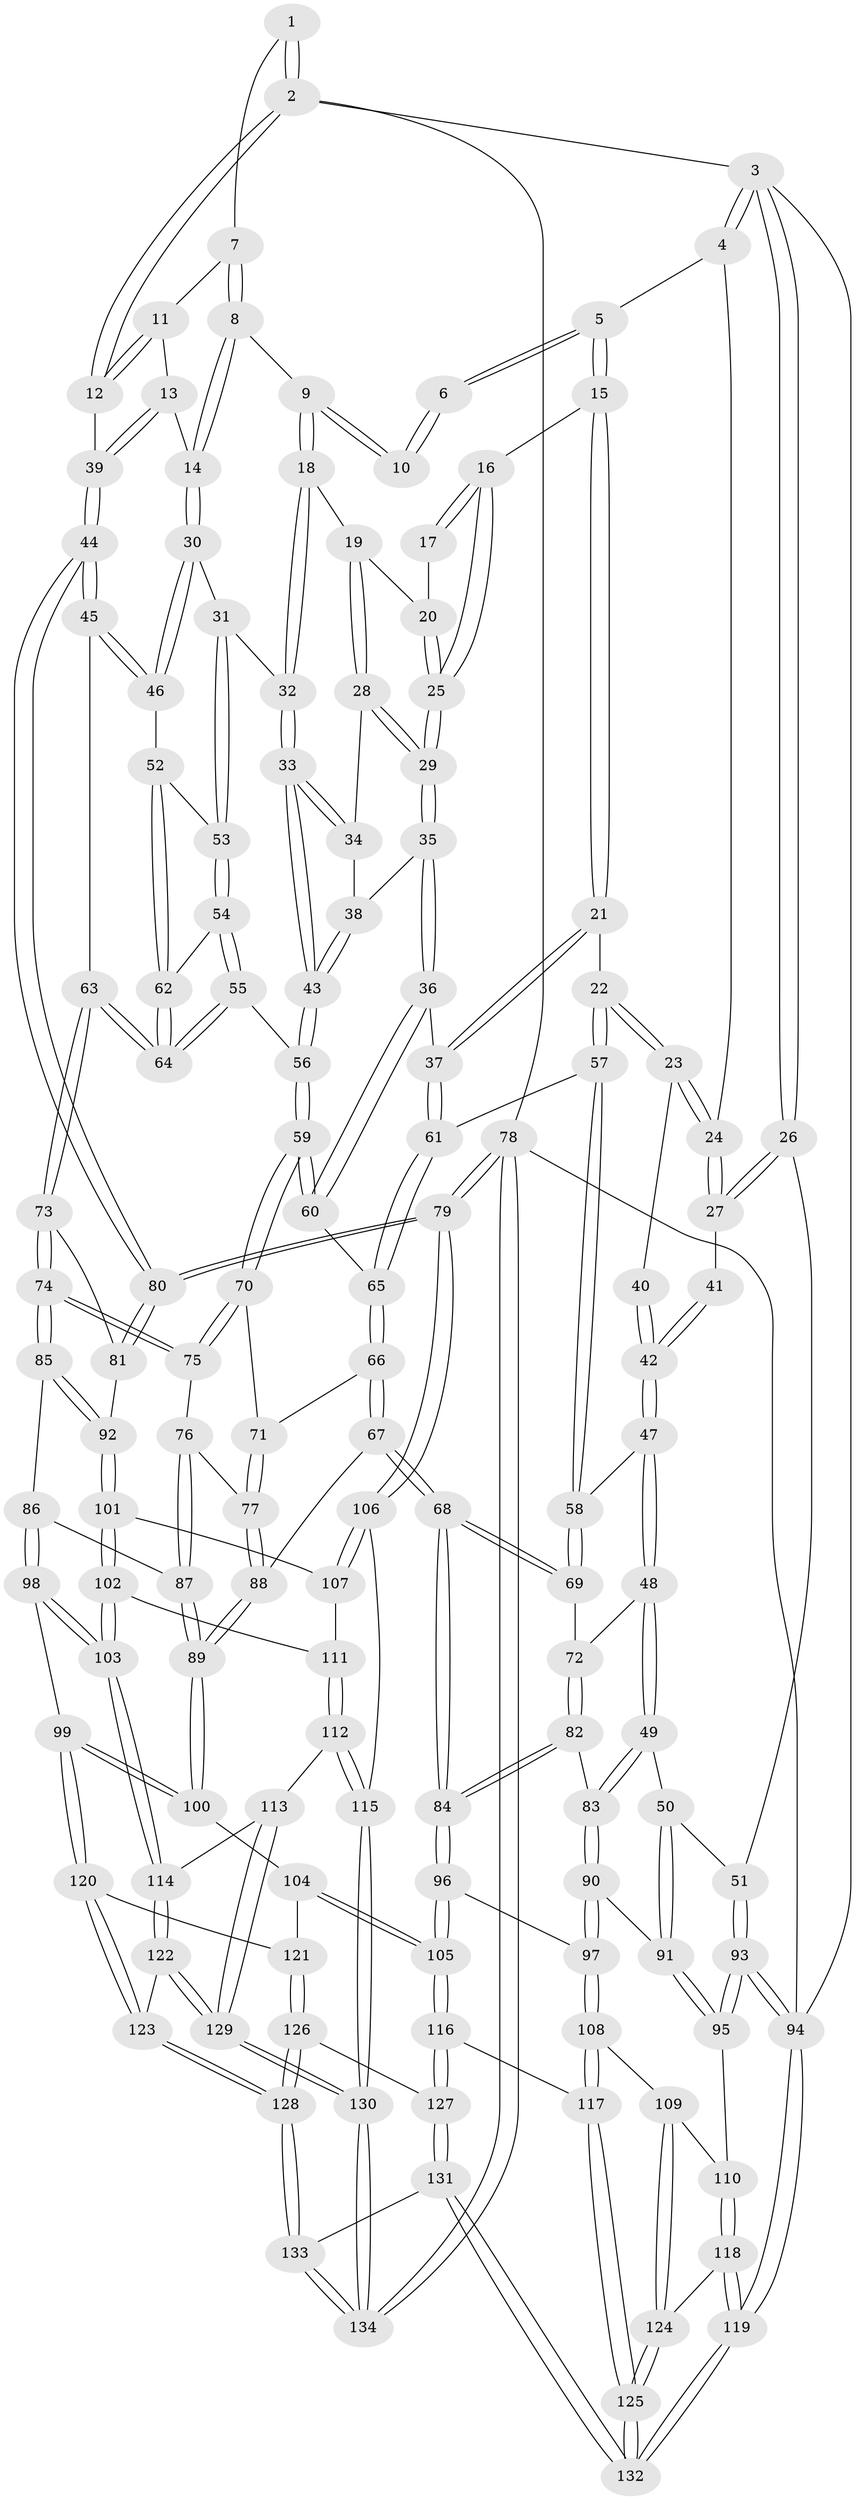 // Generated by graph-tools (version 1.1) at 2025/11/02/27/25 16:11:56]
// undirected, 134 vertices, 332 edges
graph export_dot {
graph [start="1"]
  node [color=gray90,style=filled];
  1 [pos="+0.7723783648234522+0"];
  2 [pos="+1+0"];
  3 [pos="+0+0"];
  4 [pos="+0.3255570687980102+0"];
  5 [pos="+0.35294865782290197+0"];
  6 [pos="+0.7062706782981788+0"];
  7 [pos="+0.8515086768343884+0.02608350112708532"];
  8 [pos="+0.814144368555553+0.11904881918029099"];
  9 [pos="+0.7268078421351891+0.08755963239829598"];
  10 [pos="+0.6900719498746587+0"];
  11 [pos="+0.8821473853575796+0.0527355918720928"];
  12 [pos="+1+0"];
  13 [pos="+0.9182992727867637+0.13478621180032835"];
  14 [pos="+0.8473538522402716+0.17234204613656098"];
  15 [pos="+0.47380839491304205+0.09755493948510395"];
  16 [pos="+0.5292792392210582+0.11624351681315878"];
  17 [pos="+0.6873046301222531+0"];
  18 [pos="+0.7060971965688919+0.12994783158264184"];
  19 [pos="+0.6489344651965501+0.12552178585578821"];
  20 [pos="+0.6265204037045508+0.09113661186797672"];
  21 [pos="+0.4458691256738082+0.13542838978123645"];
  22 [pos="+0.32820919577510943+0.1906768120040368"];
  23 [pos="+0.3201543936577675+0.18367470632052213"];
  24 [pos="+0.2682474054256797+0"];
  25 [pos="+0.5412450174039052+0.12704678196610353"];
  26 [pos="+0+0.2347042533077122"];
  27 [pos="+0.11903175316964072+0.14579387681715164"];
  28 [pos="+0.6050975562228516+0.15616972697097775"];
  29 [pos="+0.5438381083932455+0.13108032440445672"];
  30 [pos="+0.8468288883516941+0.173902169633626"];
  31 [pos="+0.7090162084711604+0.2012239744630255"];
  32 [pos="+0.7087071264324588+0.20110221377522863"];
  33 [pos="+0.6835814830165311+0.2154698867708038"];
  34 [pos="+0.6083057072350972+0.16102205798804145"];
  35 [pos="+0.5431602143646499+0.23104282917069005"];
  36 [pos="+0.5208805250095819+0.26618824701513427"];
  37 [pos="+0.4752431595778985+0.2580455473444804"];
  38 [pos="+0.5968591774848012+0.22466037896509025"];
  39 [pos="+1+0.12707534373573887"];
  40 [pos="+0.2664208927834844+0.18956667834924362"];
  41 [pos="+0.17431206930801313+0.17531107489673403"];
  42 [pos="+0.21096727706349297+0.2736618680531383"];
  43 [pos="+0.6592883278597641+0.247528025652082"];
  44 [pos="+1+0.35996626184863534"];
  45 [pos="+1+0.3569286881429891"];
  46 [pos="+0.8576560847355086+0.2480736534393368"];
  47 [pos="+0.20989877286305642+0.34400572929209344"];
  48 [pos="+0.09357827301197925+0.3990437860333178"];
  49 [pos="+0+0.3716185915265391"];
  50 [pos="+0+0.36176616647896453"];
  51 [pos="+0+0.32727712867616576"];
  52 [pos="+0.8064576386580291+0.2777510175733702"];
  53 [pos="+0.759723111779564+0.2646217121687276"];
  54 [pos="+0.6959407850297604+0.3449919986817328"];
  55 [pos="+0.6650084492093494+0.37294257174939777"];
  56 [pos="+0.6377249980293032+0.3706703442643809"];
  57 [pos="+0.3475566852749309+0.2862310057152686"];
  58 [pos="+0.2923500365936119+0.3367410164429922"];
  59 [pos="+0.6064143347261782+0.38557537576920475"];
  60 [pos="+0.5554078382194569+0.32497265751211807"];
  61 [pos="+0.38661678689351175+0.29696627439775647"];
  62 [pos="+0.8008463524558216+0.3052601351579441"];
  63 [pos="+0.8168764963607353+0.44454686680773314"];
  64 [pos="+0.8104562377344965+0.4386234993463679"];
  65 [pos="+0.42057252092312875+0.34948123066511827"];
  66 [pos="+0.46643426048770115+0.4762670460597743"];
  67 [pos="+0.4070490791434727+0.5513153278759739"];
  68 [pos="+0.4015747750100899+0.5538626762158526"];
  69 [pos="+0.3494657357413384+0.49055053154530043"];
  70 [pos="+0.5936735840695535+0.4081849482673817"];
  71 [pos="+0.5767217007882206+0.4238305538233903"];
  72 [pos="+0.11866222245992576+0.4281536255629353"];
  73 [pos="+0.8055362962209298+0.5263399534315377"];
  74 [pos="+0.79881659839651+0.544173113908991"];
  75 [pos="+0.6975775404455968+0.5341192944054035"];
  76 [pos="+0.6718886323012295+0.5531406898628238"];
  77 [pos="+0.6120477597299873+0.5587173386773423"];
  78 [pos="+1+1"];
  79 [pos="+1+0.8548152411603132"];
  80 [pos="+1+0.4294073707486832"];
  81 [pos="+1+0.5387833241674138"];
  82 [pos="+0.16986438726062494+0.5282090667622067"];
  83 [pos="+0.11976530864648954+0.6218079769607282"];
  84 [pos="+0.34204327034971393+0.6412586405176619"];
  85 [pos="+0.8003292102675734+0.5546248591864401"];
  86 [pos="+0.7685682757245613+0.6106314234329113"];
  87 [pos="+0.6638716093450123+0.6161413634102746"];
  88 [pos="+0.5741578696330207+0.6260399947364703"];
  89 [pos="+0.6034270328297753+0.6685888730361683"];
  90 [pos="+0.10735169864140742+0.6588516963461128"];
  91 [pos="+0.08801980130201598+0.6602163164839768"];
  92 [pos="+0.9111937874069009+0.646165264444492"];
  93 [pos="+0+0.7134255438997866"];
  94 [pos="+0+1"];
  95 [pos="+0+0.7311246536548754"];
  96 [pos="+0.33599355153485355+0.6709506034134943"];
  97 [pos="+0.22379664679899888+0.7263597814035057"];
  98 [pos="+0.7343967068397248+0.7594122437198454"];
  99 [pos="+0.7273778847278703+0.7609749383778845"];
  100 [pos="+0.6188602690200189+0.7373297361008049"];
  101 [pos="+0.9136700744141661+0.6703366694384718"];
  102 [pos="+0.8653199916861746+0.7223680048703496"];
  103 [pos="+0.7846489310235248+0.7776531468822391"];
  104 [pos="+0.5820093012545484+0.7646200296821273"];
  105 [pos="+0.42005277786698114+0.7898035809991081"];
  106 [pos="+1+0.8441907036444233"];
  107 [pos="+0.9478597351670573+0.6954228522200714"];
  108 [pos="+0.1818095109572274+0.8060917120858059"];
  109 [pos="+0.1355920475785848+0.8244174377836753"];
  110 [pos="+0+0.7566221616331869"];
  111 [pos="+0.9250475600513814+0.7818703268665722"];
  112 [pos="+0.9588033765304365+0.8676049119204153"];
  113 [pos="+0.8950370636487456+0.8765801227352832"];
  114 [pos="+0.8297810298809639+0.8412552303198865"];
  115 [pos="+1+0.871500020155391"];
  116 [pos="+0.4115907706505169+0.8629548917919776"];
  117 [pos="+0.22977317321798035+0.8829918020475352"];
  118 [pos="+0.05267611580109711+0.9406212531404586"];
  119 [pos="+0+1"];
  120 [pos="+0.6930414285182931+0.8798571033437289"];
  121 [pos="+0.5926190192438728+0.8692812380831445"];
  122 [pos="+0.755156973866316+0.9491250297952224"];
  123 [pos="+0.6939422746408362+0.9050210014775418"];
  124 [pos="+0.10370061946201305+0.8833939412420782"];
  125 [pos="+0.2286938264329891+0.9842780157151723"];
  126 [pos="+0.5831764416664743+0.9097601060051856"];
  127 [pos="+0.4156527833753713+0.8846303733495797"];
  128 [pos="+0.6088203221067136+0.9712932161265294"];
  129 [pos="+0.8028818880172162+1"];
  130 [pos="+0.8015982321506412+1"];
  131 [pos="+0.3849942959391963+1"];
  132 [pos="+0.27204065064415106+1"];
  133 [pos="+0.5767111558522722+1"];
  134 [pos="+0.7957579358183281+1"];
  1 -- 2;
  1 -- 2;
  1 -- 7;
  2 -- 3;
  2 -- 12;
  2 -- 12;
  2 -- 78;
  3 -- 4;
  3 -- 4;
  3 -- 26;
  3 -- 26;
  3 -- 94;
  4 -- 5;
  4 -- 24;
  5 -- 6;
  5 -- 6;
  5 -- 15;
  5 -- 15;
  6 -- 10;
  6 -- 10;
  7 -- 8;
  7 -- 8;
  7 -- 11;
  8 -- 9;
  8 -- 14;
  8 -- 14;
  9 -- 10;
  9 -- 10;
  9 -- 18;
  9 -- 18;
  11 -- 12;
  11 -- 12;
  11 -- 13;
  12 -- 39;
  13 -- 14;
  13 -- 39;
  13 -- 39;
  14 -- 30;
  14 -- 30;
  15 -- 16;
  15 -- 21;
  15 -- 21;
  16 -- 17;
  16 -- 17;
  16 -- 25;
  16 -- 25;
  17 -- 20;
  18 -- 19;
  18 -- 32;
  18 -- 32;
  19 -- 20;
  19 -- 28;
  19 -- 28;
  20 -- 25;
  20 -- 25;
  21 -- 22;
  21 -- 37;
  21 -- 37;
  22 -- 23;
  22 -- 23;
  22 -- 57;
  22 -- 57;
  23 -- 24;
  23 -- 24;
  23 -- 40;
  24 -- 27;
  24 -- 27;
  25 -- 29;
  25 -- 29;
  26 -- 27;
  26 -- 27;
  26 -- 51;
  27 -- 41;
  28 -- 29;
  28 -- 29;
  28 -- 34;
  29 -- 35;
  29 -- 35;
  30 -- 31;
  30 -- 46;
  30 -- 46;
  31 -- 32;
  31 -- 53;
  31 -- 53;
  32 -- 33;
  32 -- 33;
  33 -- 34;
  33 -- 34;
  33 -- 43;
  33 -- 43;
  34 -- 38;
  35 -- 36;
  35 -- 36;
  35 -- 38;
  36 -- 37;
  36 -- 60;
  36 -- 60;
  37 -- 61;
  37 -- 61;
  38 -- 43;
  38 -- 43;
  39 -- 44;
  39 -- 44;
  40 -- 42;
  40 -- 42;
  41 -- 42;
  41 -- 42;
  42 -- 47;
  42 -- 47;
  43 -- 56;
  43 -- 56;
  44 -- 45;
  44 -- 45;
  44 -- 80;
  44 -- 80;
  45 -- 46;
  45 -- 46;
  45 -- 63;
  46 -- 52;
  47 -- 48;
  47 -- 48;
  47 -- 58;
  48 -- 49;
  48 -- 49;
  48 -- 72;
  49 -- 50;
  49 -- 83;
  49 -- 83;
  50 -- 51;
  50 -- 91;
  50 -- 91;
  51 -- 93;
  51 -- 93;
  52 -- 53;
  52 -- 62;
  52 -- 62;
  53 -- 54;
  53 -- 54;
  54 -- 55;
  54 -- 55;
  54 -- 62;
  55 -- 56;
  55 -- 64;
  55 -- 64;
  56 -- 59;
  56 -- 59;
  57 -- 58;
  57 -- 58;
  57 -- 61;
  58 -- 69;
  58 -- 69;
  59 -- 60;
  59 -- 60;
  59 -- 70;
  59 -- 70;
  60 -- 65;
  61 -- 65;
  61 -- 65;
  62 -- 64;
  62 -- 64;
  63 -- 64;
  63 -- 64;
  63 -- 73;
  63 -- 73;
  65 -- 66;
  65 -- 66;
  66 -- 67;
  66 -- 67;
  66 -- 71;
  67 -- 68;
  67 -- 68;
  67 -- 88;
  68 -- 69;
  68 -- 69;
  68 -- 84;
  68 -- 84;
  69 -- 72;
  70 -- 71;
  70 -- 75;
  70 -- 75;
  71 -- 77;
  71 -- 77;
  72 -- 82;
  72 -- 82;
  73 -- 74;
  73 -- 74;
  73 -- 81;
  74 -- 75;
  74 -- 75;
  74 -- 85;
  74 -- 85;
  75 -- 76;
  76 -- 77;
  76 -- 87;
  76 -- 87;
  77 -- 88;
  77 -- 88;
  78 -- 79;
  78 -- 79;
  78 -- 134;
  78 -- 134;
  78 -- 94;
  79 -- 80;
  79 -- 80;
  79 -- 106;
  79 -- 106;
  80 -- 81;
  80 -- 81;
  81 -- 92;
  82 -- 83;
  82 -- 84;
  82 -- 84;
  83 -- 90;
  83 -- 90;
  84 -- 96;
  84 -- 96;
  85 -- 86;
  85 -- 92;
  85 -- 92;
  86 -- 87;
  86 -- 98;
  86 -- 98;
  87 -- 89;
  87 -- 89;
  88 -- 89;
  88 -- 89;
  89 -- 100;
  89 -- 100;
  90 -- 91;
  90 -- 97;
  90 -- 97;
  91 -- 95;
  91 -- 95;
  92 -- 101;
  92 -- 101;
  93 -- 94;
  93 -- 94;
  93 -- 95;
  93 -- 95;
  94 -- 119;
  94 -- 119;
  95 -- 110;
  96 -- 97;
  96 -- 105;
  96 -- 105;
  97 -- 108;
  97 -- 108;
  98 -- 99;
  98 -- 103;
  98 -- 103;
  99 -- 100;
  99 -- 100;
  99 -- 120;
  99 -- 120;
  100 -- 104;
  101 -- 102;
  101 -- 102;
  101 -- 107;
  102 -- 103;
  102 -- 103;
  102 -- 111;
  103 -- 114;
  103 -- 114;
  104 -- 105;
  104 -- 105;
  104 -- 121;
  105 -- 116;
  105 -- 116;
  106 -- 107;
  106 -- 107;
  106 -- 115;
  107 -- 111;
  108 -- 109;
  108 -- 117;
  108 -- 117;
  109 -- 110;
  109 -- 124;
  109 -- 124;
  110 -- 118;
  110 -- 118;
  111 -- 112;
  111 -- 112;
  112 -- 113;
  112 -- 115;
  112 -- 115;
  113 -- 114;
  113 -- 129;
  113 -- 129;
  114 -- 122;
  114 -- 122;
  115 -- 130;
  115 -- 130;
  116 -- 117;
  116 -- 127;
  116 -- 127;
  117 -- 125;
  117 -- 125;
  118 -- 119;
  118 -- 119;
  118 -- 124;
  119 -- 132;
  119 -- 132;
  120 -- 121;
  120 -- 123;
  120 -- 123;
  121 -- 126;
  121 -- 126;
  122 -- 123;
  122 -- 129;
  122 -- 129;
  123 -- 128;
  123 -- 128;
  124 -- 125;
  124 -- 125;
  125 -- 132;
  125 -- 132;
  126 -- 127;
  126 -- 128;
  126 -- 128;
  127 -- 131;
  127 -- 131;
  128 -- 133;
  128 -- 133;
  129 -- 130;
  129 -- 130;
  130 -- 134;
  130 -- 134;
  131 -- 132;
  131 -- 132;
  131 -- 133;
  133 -- 134;
  133 -- 134;
}
